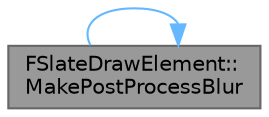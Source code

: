 digraph "FSlateDrawElement::MakePostProcessBlur"
{
 // INTERACTIVE_SVG=YES
 // LATEX_PDF_SIZE
  bgcolor="transparent";
  edge [fontname=Helvetica,fontsize=10,labelfontname=Helvetica,labelfontsize=10];
  node [fontname=Helvetica,fontsize=10,shape=box,height=0.2,width=0.4];
  rankdir="RL";
  Node1 [id="Node000001",label="FSlateDrawElement::\lMakePostProcessBlur",height=0.2,width=0.4,color="gray40", fillcolor="grey60", style="filled", fontcolor="black",tooltip="Creates an element that performs a blur pass."];
  Node1 -> Node1 [id="edge1_Node000001_Node000001",dir="back",color="steelblue1",style="solid",tooltip=" "];
}
